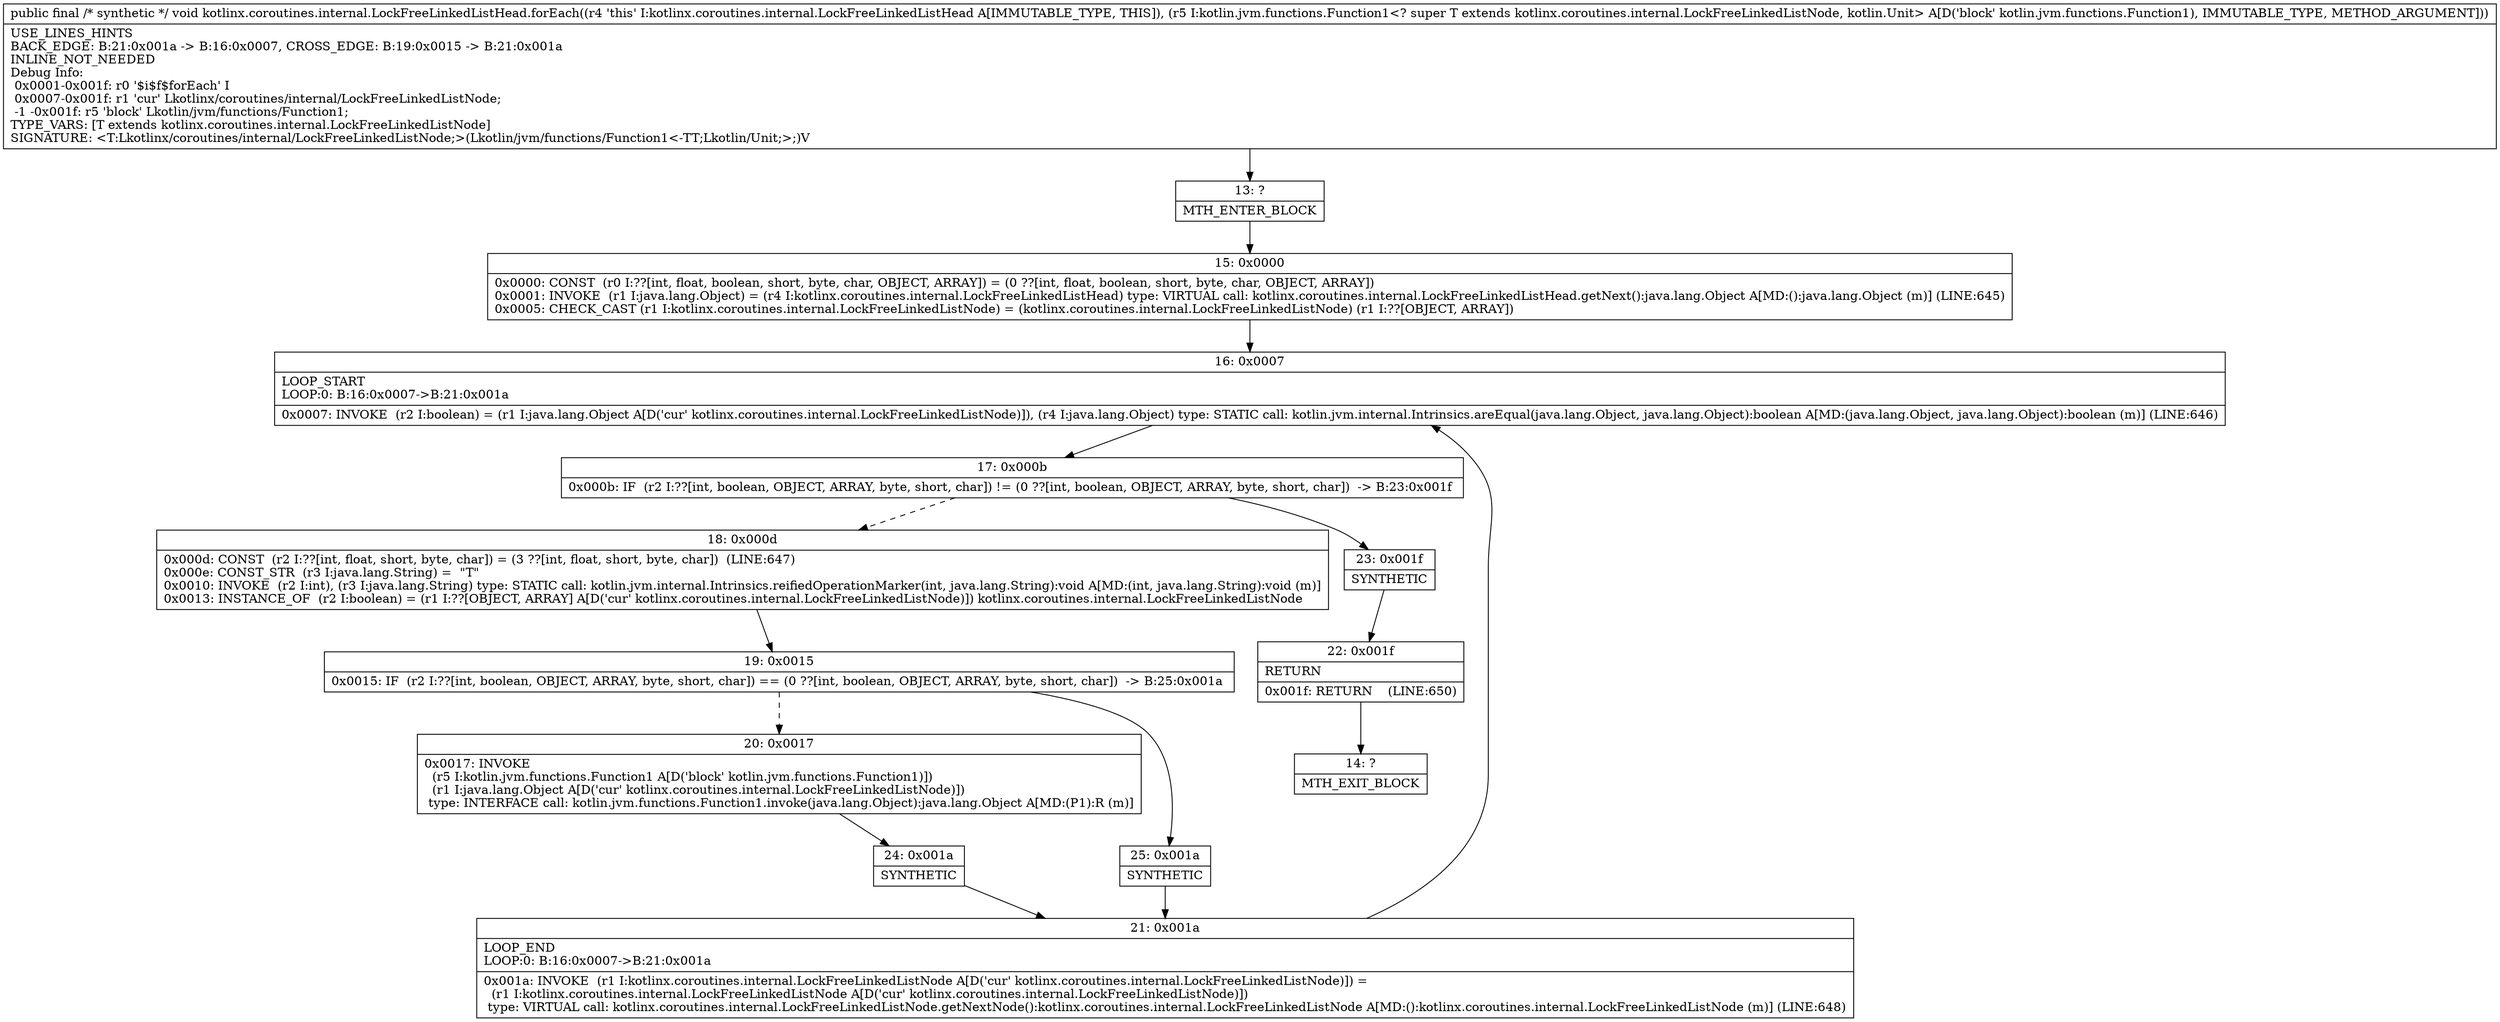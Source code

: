 digraph "CFG forkotlinx.coroutines.internal.LockFreeLinkedListHead.forEach(Lkotlin\/jvm\/functions\/Function1;)V" {
Node_13 [shape=record,label="{13\:\ ?|MTH_ENTER_BLOCK\l}"];
Node_15 [shape=record,label="{15\:\ 0x0000|0x0000: CONST  (r0 I:??[int, float, boolean, short, byte, char, OBJECT, ARRAY]) = (0 ??[int, float, boolean, short, byte, char, OBJECT, ARRAY]) \l0x0001: INVOKE  (r1 I:java.lang.Object) = (r4 I:kotlinx.coroutines.internal.LockFreeLinkedListHead) type: VIRTUAL call: kotlinx.coroutines.internal.LockFreeLinkedListHead.getNext():java.lang.Object A[MD:():java.lang.Object (m)] (LINE:645)\l0x0005: CHECK_CAST (r1 I:kotlinx.coroutines.internal.LockFreeLinkedListNode) = (kotlinx.coroutines.internal.LockFreeLinkedListNode) (r1 I:??[OBJECT, ARRAY]) \l}"];
Node_16 [shape=record,label="{16\:\ 0x0007|LOOP_START\lLOOP:0: B:16:0x0007\-\>B:21:0x001a\l|0x0007: INVOKE  (r2 I:boolean) = (r1 I:java.lang.Object A[D('cur' kotlinx.coroutines.internal.LockFreeLinkedListNode)]), (r4 I:java.lang.Object) type: STATIC call: kotlin.jvm.internal.Intrinsics.areEqual(java.lang.Object, java.lang.Object):boolean A[MD:(java.lang.Object, java.lang.Object):boolean (m)] (LINE:646)\l}"];
Node_17 [shape=record,label="{17\:\ 0x000b|0x000b: IF  (r2 I:??[int, boolean, OBJECT, ARRAY, byte, short, char]) != (0 ??[int, boolean, OBJECT, ARRAY, byte, short, char])  \-\> B:23:0x001f \l}"];
Node_18 [shape=record,label="{18\:\ 0x000d|0x000d: CONST  (r2 I:??[int, float, short, byte, char]) = (3 ??[int, float, short, byte, char])  (LINE:647)\l0x000e: CONST_STR  (r3 I:java.lang.String) =  \"T\" \l0x0010: INVOKE  (r2 I:int), (r3 I:java.lang.String) type: STATIC call: kotlin.jvm.internal.Intrinsics.reifiedOperationMarker(int, java.lang.String):void A[MD:(int, java.lang.String):void (m)]\l0x0013: INSTANCE_OF  (r2 I:boolean) = (r1 I:??[OBJECT, ARRAY] A[D('cur' kotlinx.coroutines.internal.LockFreeLinkedListNode)]) kotlinx.coroutines.internal.LockFreeLinkedListNode \l}"];
Node_19 [shape=record,label="{19\:\ 0x0015|0x0015: IF  (r2 I:??[int, boolean, OBJECT, ARRAY, byte, short, char]) == (0 ??[int, boolean, OBJECT, ARRAY, byte, short, char])  \-\> B:25:0x001a \l}"];
Node_20 [shape=record,label="{20\:\ 0x0017|0x0017: INVOKE  \l  (r5 I:kotlin.jvm.functions.Function1 A[D('block' kotlin.jvm.functions.Function1)])\l  (r1 I:java.lang.Object A[D('cur' kotlinx.coroutines.internal.LockFreeLinkedListNode)])\l type: INTERFACE call: kotlin.jvm.functions.Function1.invoke(java.lang.Object):java.lang.Object A[MD:(P1):R (m)]\l}"];
Node_24 [shape=record,label="{24\:\ 0x001a|SYNTHETIC\l}"];
Node_21 [shape=record,label="{21\:\ 0x001a|LOOP_END\lLOOP:0: B:16:0x0007\-\>B:21:0x001a\l|0x001a: INVOKE  (r1 I:kotlinx.coroutines.internal.LockFreeLinkedListNode A[D('cur' kotlinx.coroutines.internal.LockFreeLinkedListNode)]) = \l  (r1 I:kotlinx.coroutines.internal.LockFreeLinkedListNode A[D('cur' kotlinx.coroutines.internal.LockFreeLinkedListNode)])\l type: VIRTUAL call: kotlinx.coroutines.internal.LockFreeLinkedListNode.getNextNode():kotlinx.coroutines.internal.LockFreeLinkedListNode A[MD:():kotlinx.coroutines.internal.LockFreeLinkedListNode (m)] (LINE:648)\l}"];
Node_25 [shape=record,label="{25\:\ 0x001a|SYNTHETIC\l}"];
Node_23 [shape=record,label="{23\:\ 0x001f|SYNTHETIC\l}"];
Node_22 [shape=record,label="{22\:\ 0x001f|RETURN\l|0x001f: RETURN    (LINE:650)\l}"];
Node_14 [shape=record,label="{14\:\ ?|MTH_EXIT_BLOCK\l}"];
MethodNode[shape=record,label="{public final \/* synthetic *\/ void kotlinx.coroutines.internal.LockFreeLinkedListHead.forEach((r4 'this' I:kotlinx.coroutines.internal.LockFreeLinkedListHead A[IMMUTABLE_TYPE, THIS]), (r5 I:kotlin.jvm.functions.Function1\<? super T extends kotlinx.coroutines.internal.LockFreeLinkedListNode, kotlin.Unit\> A[D('block' kotlin.jvm.functions.Function1), IMMUTABLE_TYPE, METHOD_ARGUMENT]))  | USE_LINES_HINTS\lBACK_EDGE: B:21:0x001a \-\> B:16:0x0007, CROSS_EDGE: B:19:0x0015 \-\> B:21:0x001a\lINLINE_NOT_NEEDED\lDebug Info:\l  0x0001\-0x001f: r0 '$i$f$forEach' I\l  0x0007\-0x001f: r1 'cur' Lkotlinx\/coroutines\/internal\/LockFreeLinkedListNode;\l  \-1 \-0x001f: r5 'block' Lkotlin\/jvm\/functions\/Function1;\lTYPE_VARS: [T extends kotlinx.coroutines.internal.LockFreeLinkedListNode]\lSIGNATURE: \<T:Lkotlinx\/coroutines\/internal\/LockFreeLinkedListNode;\>(Lkotlin\/jvm\/functions\/Function1\<\-TT;Lkotlin\/Unit;\>;)V\l}"];
MethodNode -> Node_13;Node_13 -> Node_15;
Node_15 -> Node_16;
Node_16 -> Node_17;
Node_17 -> Node_18[style=dashed];
Node_17 -> Node_23;
Node_18 -> Node_19;
Node_19 -> Node_20[style=dashed];
Node_19 -> Node_25;
Node_20 -> Node_24;
Node_24 -> Node_21;
Node_21 -> Node_16;
Node_25 -> Node_21;
Node_23 -> Node_22;
Node_22 -> Node_14;
}

